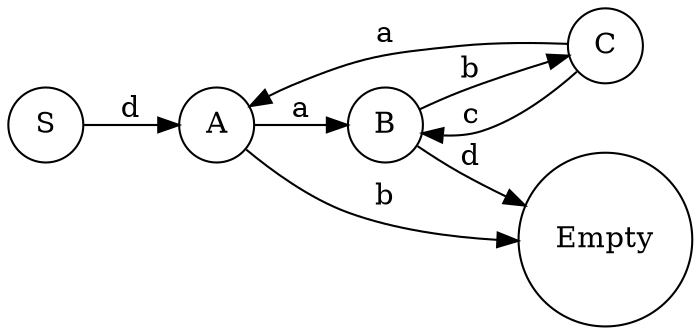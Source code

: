 digraph finite_state_machine {
    rankdir=LR;
    size="8,5"
    node [shape = circle];
    S -> A [ label = "d" ];
    A -> B [ label = "a" ];
    B -> C [ label = "b" ];
    C -> B [ label = "c" ];
    B -> Empty [ label = "d" ];
    C -> A [ label = "a" ];
    A -> Empty [ label = "b" ];
}